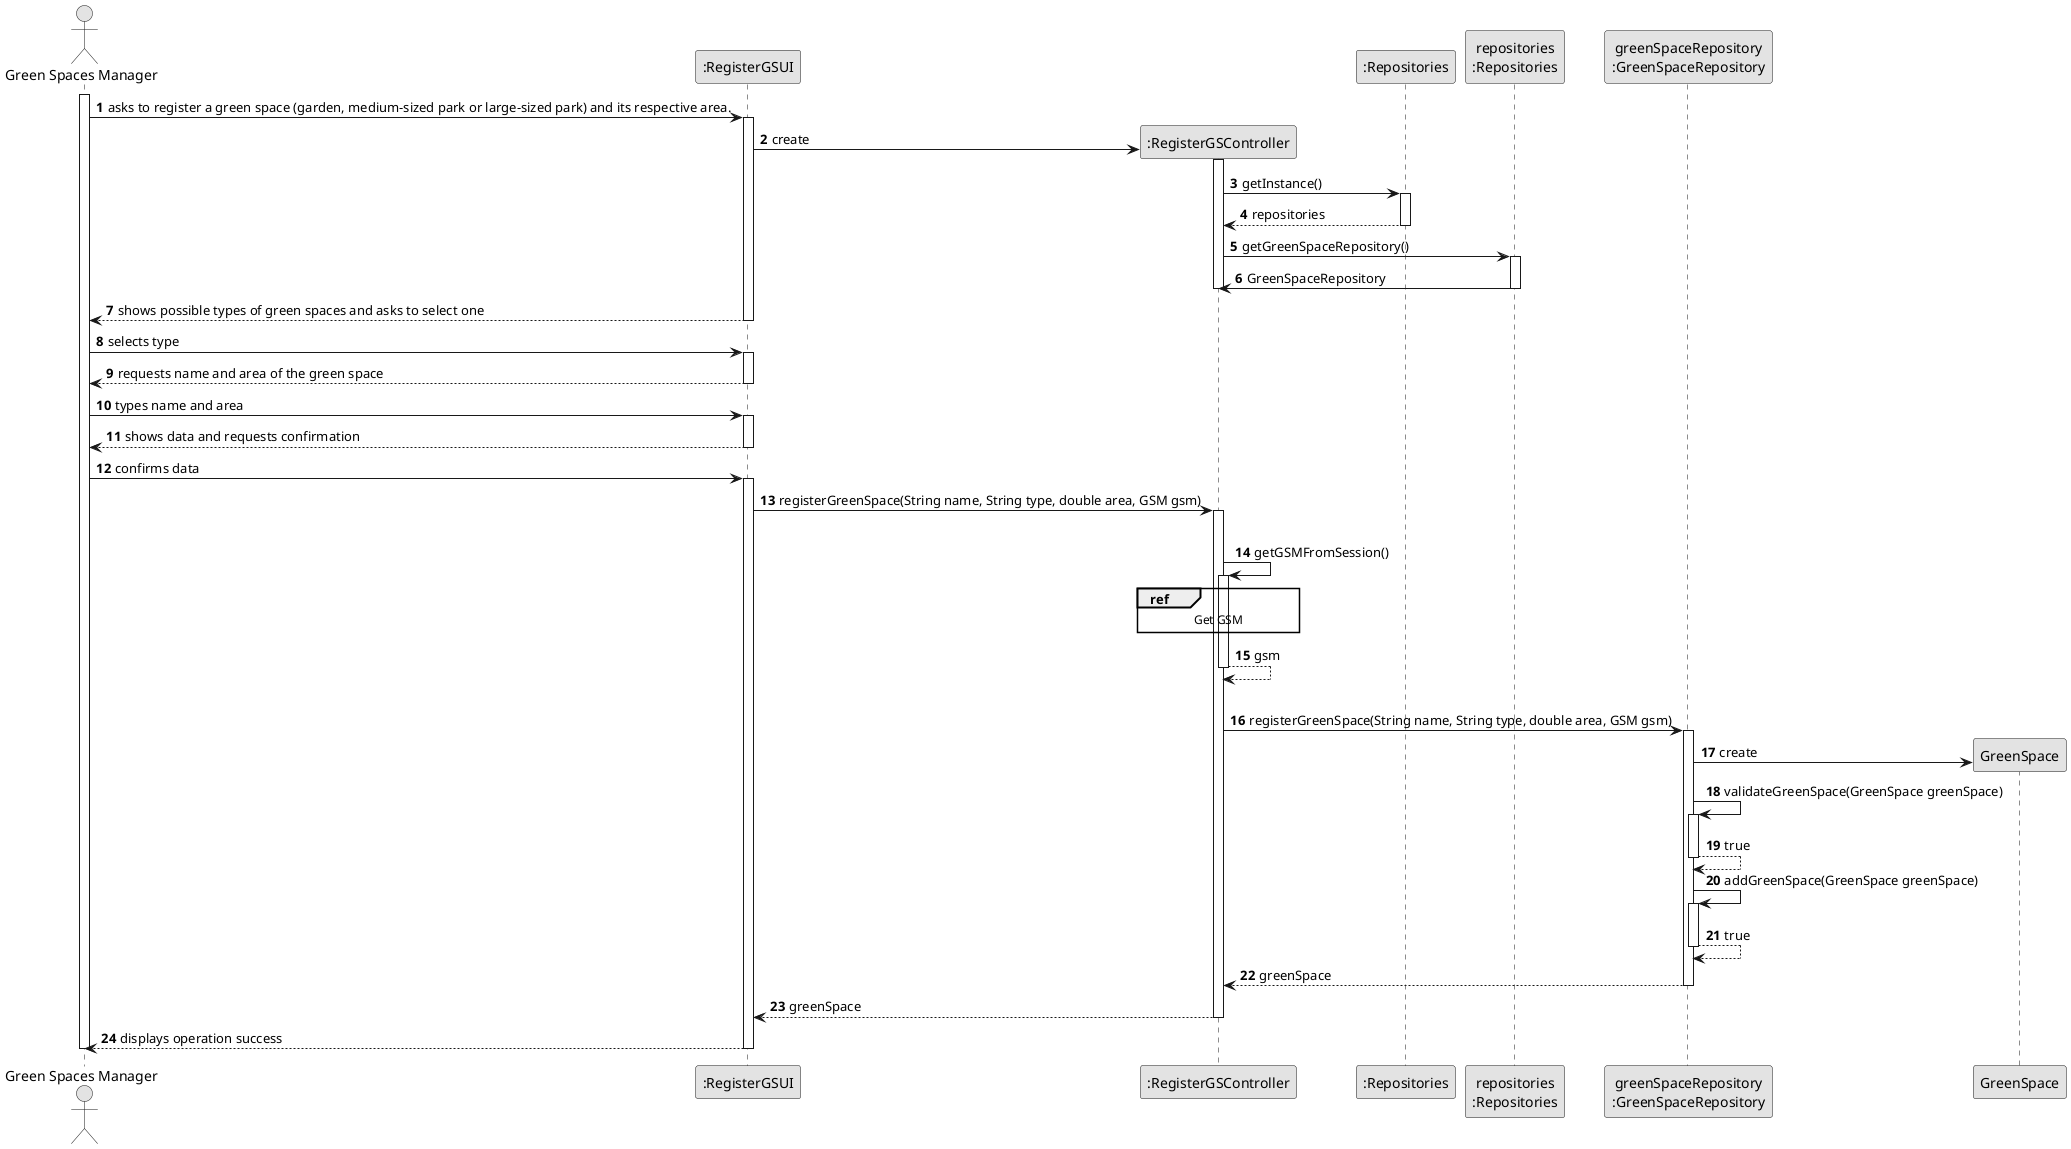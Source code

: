 @startuml
skinparam monochrome true
skinparam packageStyle rectangle
skinparam shadowing false

autonumber

'hide footbox
actor "Green Spaces Manager" as ADM
participant ":RegisterGSUI" as UI
participant ":RegisterGSController" as CTRL
participant ":Repositories" as RepositorySingleton
participant "repositories\n:Repositories" as PLAT
participant "greenSpaceRepository\n:GreenSpaceRepository" as GSR
participant "GreenSpace" as HABILIDADE

activate ADM

        ADM -> UI : asks to register a green space (garden, medium-sized park or large-sized park) and its respective area.

        activate UI

'            UI --> ADM : requests data (name)
            'create CTRL
            UI -> CTRL** : create

            activate CTRL

                        CTRL -> RepositorySingleton : getInstance()
                                        activate RepositorySingleton

                                            RepositorySingleton --> CTRL: repositories
                                        deactivate RepositorySingleton

                             CTRL -> PLAT : getGreenSpaceRepository()
                                     activate PLAT

                                 PLAT -> CTRL : GreenSpaceRepository
                                 deactivate PLAT
                                 deactivate CTRL


    UI --> ADM : shows possible types of green spaces and asks to select one
    deactivate UI

        ADM -> UI : selects type
        activate UI
        
            UI --> ADM : requests name and area of the green space
            deactivate UI
        
            ADM -> UI : types name and area
            activate UI
        
            UI --> ADM : shows data and requests confirmation
            deactivate UI
        
            ADM -> UI : confirms data
            activate UI



        UI -> CTRL : registerGreenSpace(String name, String type, double area, GSM gsm)
        activate CTRL

            |||
            CTRL -> CTRL : getGSMFromSession()
            activate CTRL

            ref over CTRL
            Get GSM
            end

                CTRL --> CTRL : gsm
            deactivate CTRL

            |||
            CTRL -> GSR: registerGreenSpace(String name, String type, double area, GSM gsm)
            activate GSR

                GSR -> HABILIDADE**: create

                GSR -> GSR: validateGreenSpace(GreenSpace greenSpace)
                activate GSR

                GSR --> GSR: true
                deactivate GSR

                GSR -> GSR: addGreenSpace(GreenSpace greenSpace)
                                activate GSR

                                GSR --> GSR: true
                                deactivate GSR


                GSR --> CTRL : greenSpace

            deactivate GSR

            CTRL --> UI: greenSpace
            deactivate CTRL
            UI --> ADM: displays operation success
    deactivate UI

deactivate ADM

@enduml